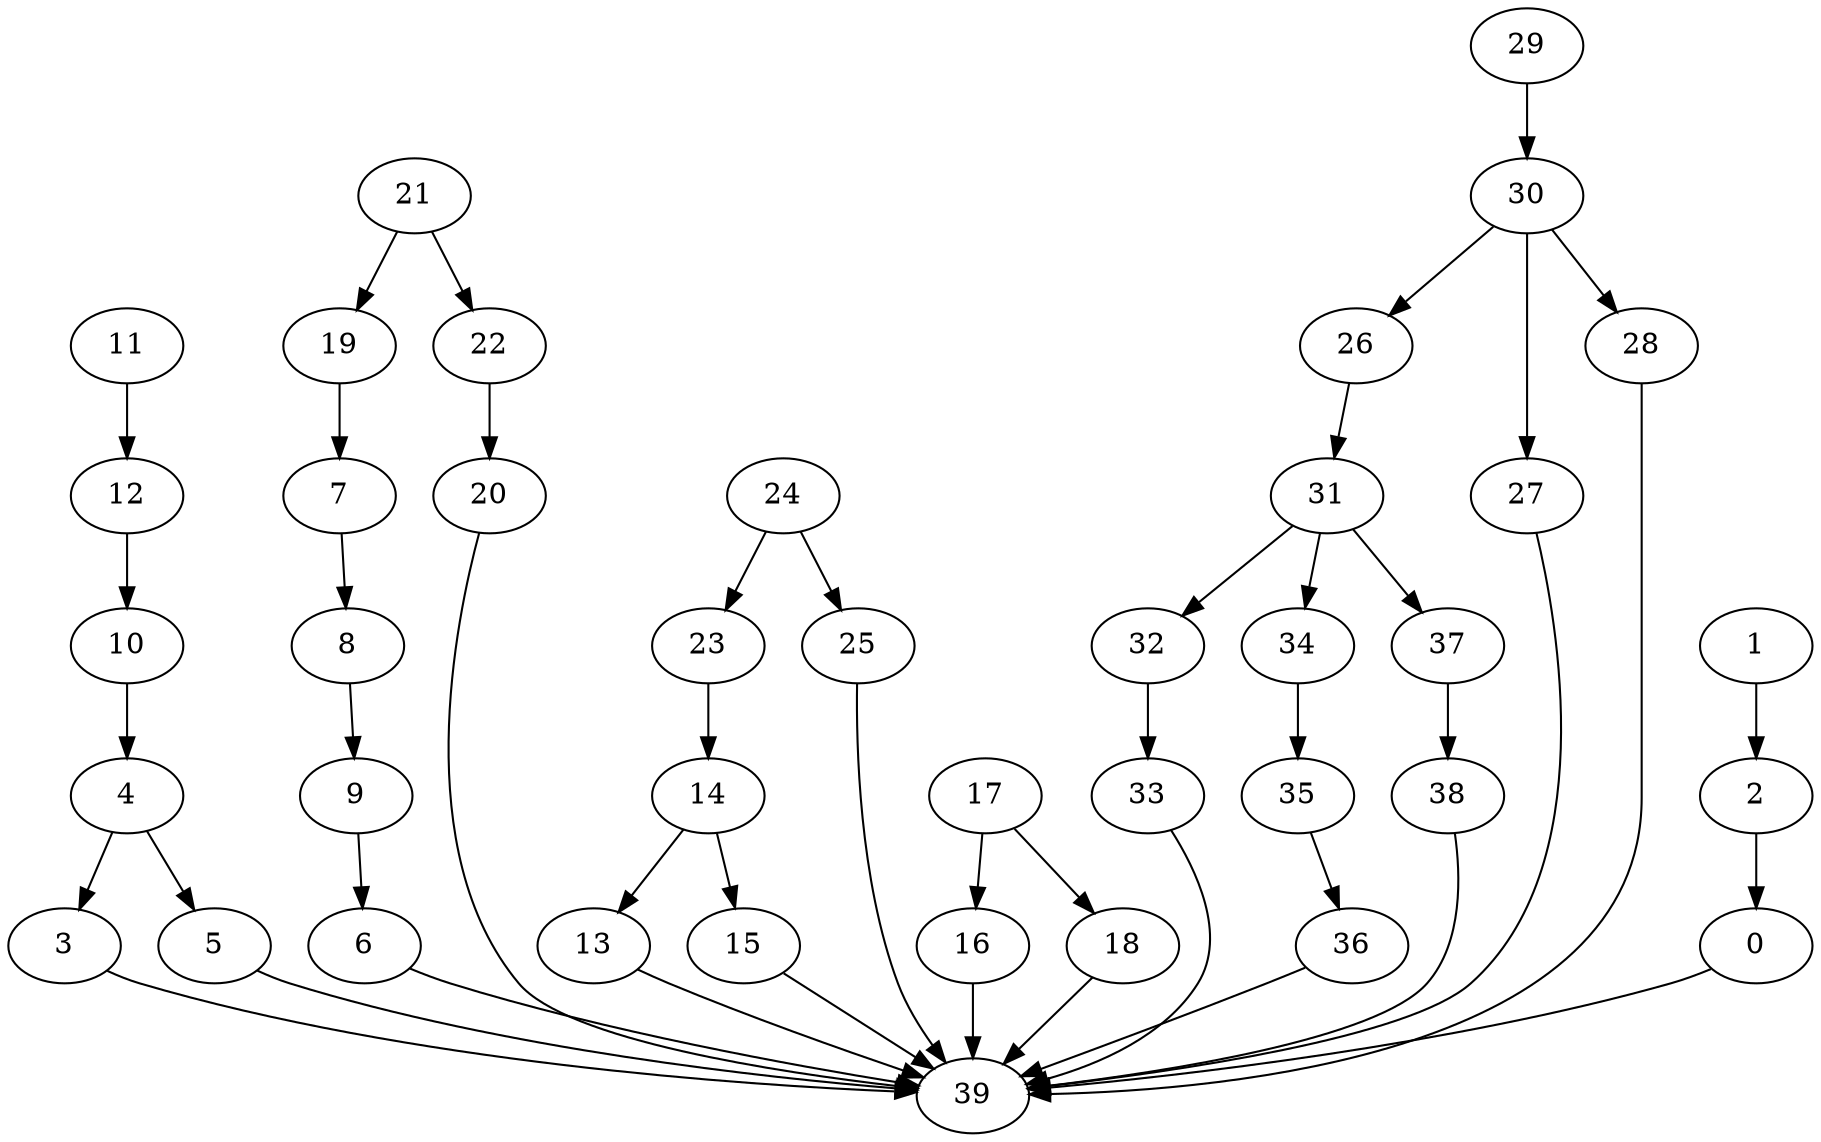 strict digraph  {
0 [exec=188];
1 [exec=190];
2 [exec=171];
3 [exec=183];
4 [exec=149];
5 [exec=53];
6 [exec=171];
7 [exec=149];
8 [exec=159];
9 [exec=151];
10 [exec=105];
11 [exec=116];
12 [exec=161];
13 [exec=173];
14 [exec=72];
15 [exec=138];
16 [exec=159];
17 [exec=156];
18 [exec=80];
19 [exec=69];
20 [exec=77];
21 [exec=187];
22 [exec=58];
23 [exec=185];
24 [exec=98];
25 [exec=130];
26 [exec=200];
27 [exec=83];
28 [exec=157];
29 [exec=124];
30 [exec=182];
31 [exec=195];
32 [exec=154];
33 [exec=59];
34 [exec=155];
35 [exec=89];
36 [exec=101];
37 [exec=51];
38 [exec=172];
39 [exec=180];
0 -> 39  [comm=5];
1 -> 2  [comm=20];
2 -> 0  [comm=17];
3 -> 39  [comm=6];
4 -> 5  [comm=13];
4 -> 3  [comm=12];
5 -> 39  [comm=13];
6 -> 39  [comm=18];
7 -> 8  [comm=6];
8 -> 9  [comm=20];
9 -> 6  [comm=15];
10 -> 4  [comm=5];
11 -> 12  [comm=6];
12 -> 10  [comm=9];
13 -> 39  [comm=6];
14 -> 15  [comm=8];
14 -> 13  [comm=6];
15 -> 39  [comm=7];
16 -> 39  [comm=20];
17 -> 18  [comm=6];
17 -> 16  [comm=7];
18 -> 39  [comm=20];
19 -> 7  [comm=15];
20 -> 39  [comm=10];
21 -> 22  [comm=15];
21 -> 19  [comm=7];
22 -> 20  [comm=16];
23 -> 14  [comm=17];
24 -> 25  [comm=17];
24 -> 23  [comm=14];
25 -> 39  [comm=16];
26 -> 31  [comm=13];
27 -> 39  [comm=11];
28 -> 39  [comm=15];
29 -> 30  [comm=18];
30 -> 26  [comm=8];
30 -> 27  [comm=9];
30 -> 28  [comm=5];
31 -> 32  [comm=17];
31 -> 34  [comm=7];
31 -> 37  [comm=10];
32 -> 33  [comm=6];
33 -> 39  [comm=16];
34 -> 35  [comm=19];
35 -> 36  [comm=17];
36 -> 39  [comm=6];
37 -> 38  [comm=18];
38 -> 39  [comm=6];
}
